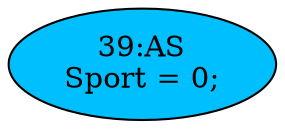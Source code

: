 strict digraph "" {
	node [label="\N"];
	"39:AS"	 [ast="<pyverilog.vparser.ast.Assign object at 0x7fdf564cf590>",
		def_var="['Sport']",
		fillcolor=deepskyblue,
		label="39:AS
Sport = 0;",
		statements="[]",
		style=filled,
		typ=Assign,
		use_var="[]"];
}
